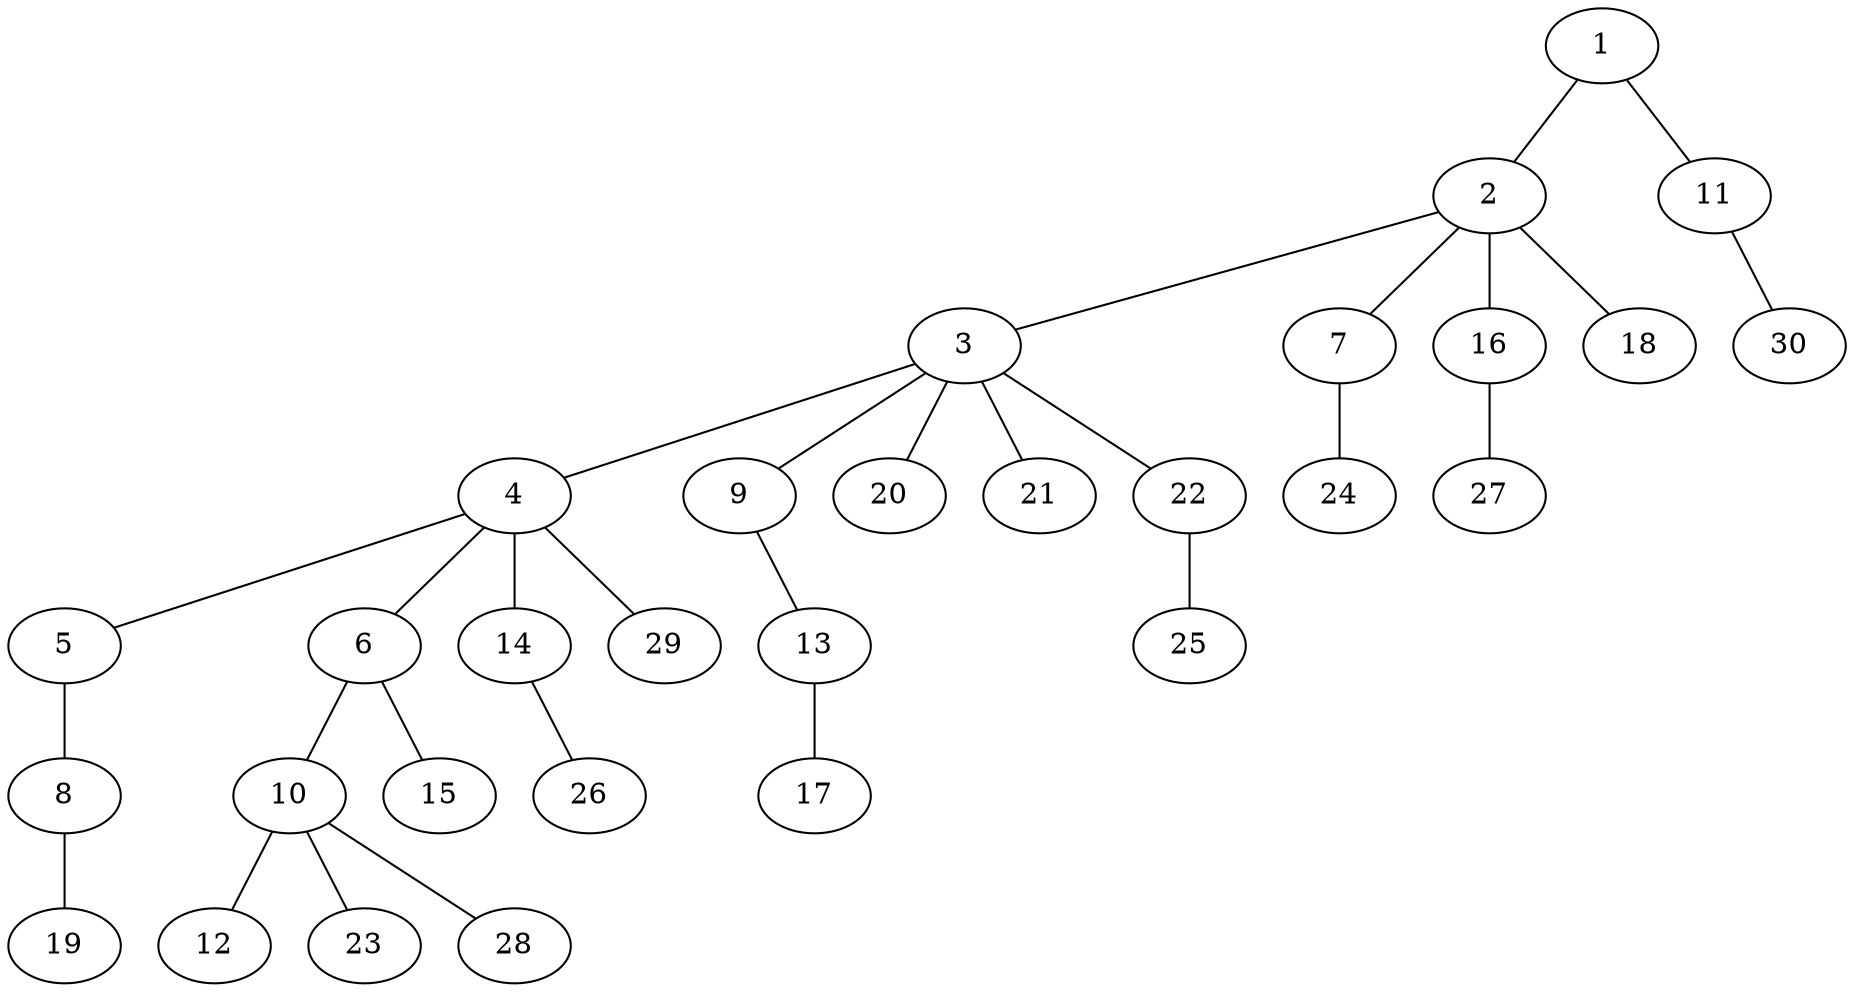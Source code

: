 graph graphname {1--2
1--11
2--3
2--7
2--16
2--18
3--4
3--9
3--20
3--21
3--22
4--5
4--6
4--14
4--29
5--8
6--10
6--15
7--24
8--19
9--13
10--12
10--23
10--28
11--30
13--17
14--26
16--27
22--25
}